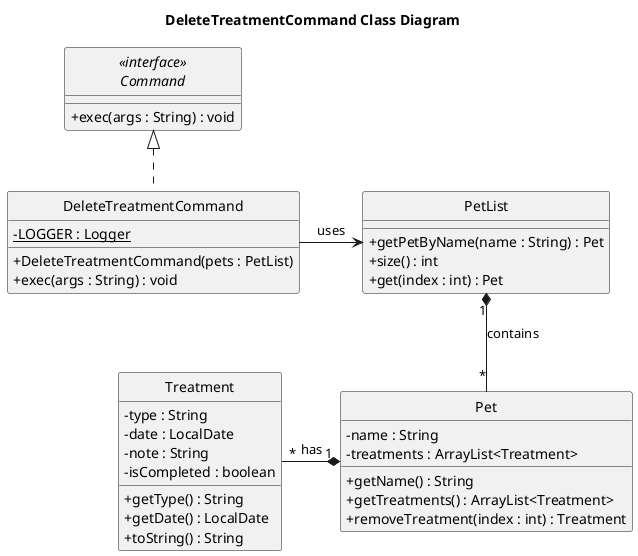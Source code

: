 @startuml
skinparam classAttributeIconSize 0
hide circle
title DeleteTreatmentCommand Class Diagram

class DeleteTreatmentCommand {
    - {static} LOGGER : Logger
    + DeleteTreatmentCommand(pets : PetList)
    + exec(args : String) : void
}

interface "<<interface>>\nCommand" as Command {
    + exec(args : String) : void
}

class PetList {
    + getPetByName(name : String) : Pet
    + size() : int
    + get(index : int) : Pet
}

class Pet {
    - name : String
    - treatments : ArrayList<Treatment>
    + getName() : String
    + getTreatments() : ArrayList<Treatment>
    + removeTreatment(index : int) : Treatment
}

class Treatment {
    - type : String
    - date : LocalDate
    - note : String
    - isCompleted : boolean
    + getType() : String
    + getDate() : LocalDate
    + toString() : String
}

Command <|.. DeleteTreatmentCommand
DeleteTreatmentCommand -right-> PetList : uses
PetList "1" *-- "*" Pet : contains
Pet "1" *-left- "*" Treatment : has

@enduml
